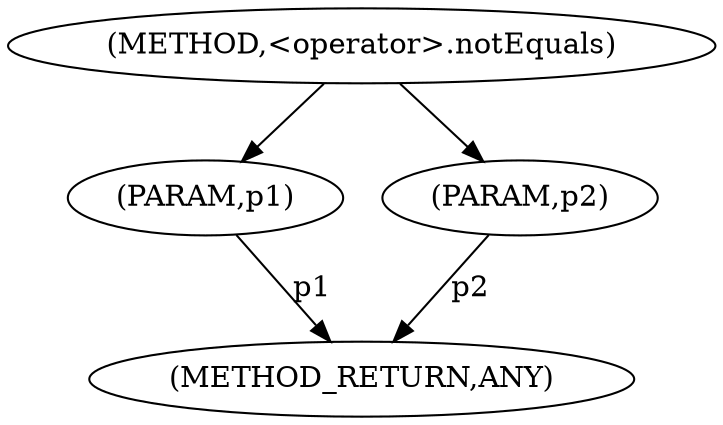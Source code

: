 digraph "&lt;operator&gt;.notEquals" {  
"1053" [label = <(METHOD,&lt;operator&gt;.notEquals)> ]
"1057" [label = <(METHOD_RETURN,ANY)> ]
"1054" [label = <(PARAM,p1)> ]
"1055" [label = <(PARAM,p2)> ]
  "1054" -> "1057"  [ label = "p1"] 
  "1055" -> "1057"  [ label = "p2"] 
  "1053" -> "1054" 
  "1053" -> "1055" 
}
